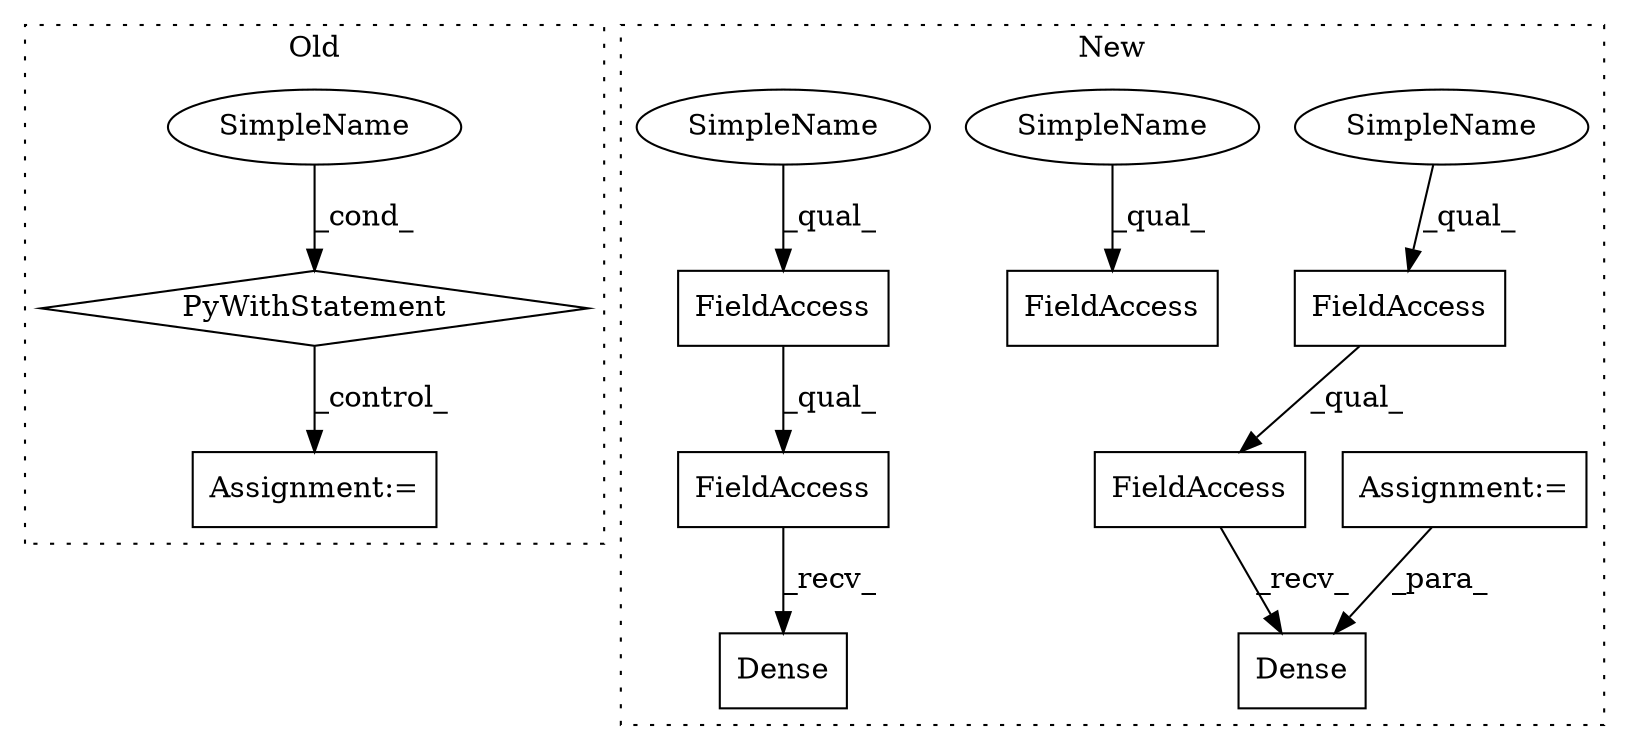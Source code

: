 digraph G {
subgraph cluster0 {
1 [label="PyWithStatement" a="104" s="6151,6197" l="10,2" shape="diamond"];
3 [label="Assignment:=" a="7" s="6213" l="4" shape="box"];
4 [label="SimpleName" a="42" s="" l="" shape="ellipse"];
label = "Old";
style="dotted";
}
subgraph cluster1 {
2 [label="Dense" a="32" s="7051,7064" l="6,1" shape="box"];
5 [label="FieldAccess" a="22" s="7025" l="25" shape="box"];
6 [label="FieldAccess" a="22" s="7025" l="18" shape="box"];
7 [label="FieldAccess" a="22" s="6885" l="18" shape="box"];
8 [label="FieldAccess" a="22" s="6960" l="18" shape="box"];
9 [label="FieldAccess" a="22" s="6885" l="25" shape="box"];
10 [label="Dense" a="32" s="6911,6938" l="6,1" shape="box"];
11 [label="Assignment:=" a="7" s="6787" l="1" shape="box"];
12 [label="SimpleName" a="42" s="6885" l="12" shape="ellipse"];
13 [label="SimpleName" a="42" s="6960" l="12" shape="ellipse"];
14 [label="SimpleName" a="42" s="7025" l="12" shape="ellipse"];
label = "New";
style="dotted";
}
1 -> 3 [label="_control_"];
4 -> 1 [label="_cond_"];
5 -> 2 [label="_recv_"];
6 -> 5 [label="_qual_"];
7 -> 9 [label="_qual_"];
9 -> 10 [label="_recv_"];
11 -> 10 [label="_para_"];
12 -> 7 [label="_qual_"];
13 -> 8 [label="_qual_"];
14 -> 6 [label="_qual_"];
}